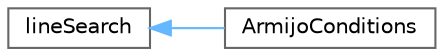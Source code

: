 digraph "Graphical Class Hierarchy"
{
 // LATEX_PDF_SIZE
  bgcolor="transparent";
  edge [fontname=Helvetica,fontsize=10,labelfontname=Helvetica,labelfontsize=10];
  node [fontname=Helvetica,fontsize=10,shape=box,height=0.2,width=0.4];
  rankdir="LR";
  Node0 [id="Node000000",label="lineSearch",height=0.2,width=0.4,color="grey40", fillcolor="white", style="filled",URL="$classFoam_1_1lineSearch.html",tooltip="Abstract base class for line search methods."];
  Node0 -> Node1 [id="edge5054_Node000000_Node000001",dir="back",color="steelblue1",style="solid",tooltip=" "];
  Node1 [id="Node000001",label="ArmijoConditions",height=0.2,width=0.4,color="grey40", fillcolor="white", style="filled",URL="$classFoam_1_1ArmijoConditions.html",tooltip="Class satisfying the Armijo line search conditions."];
}
